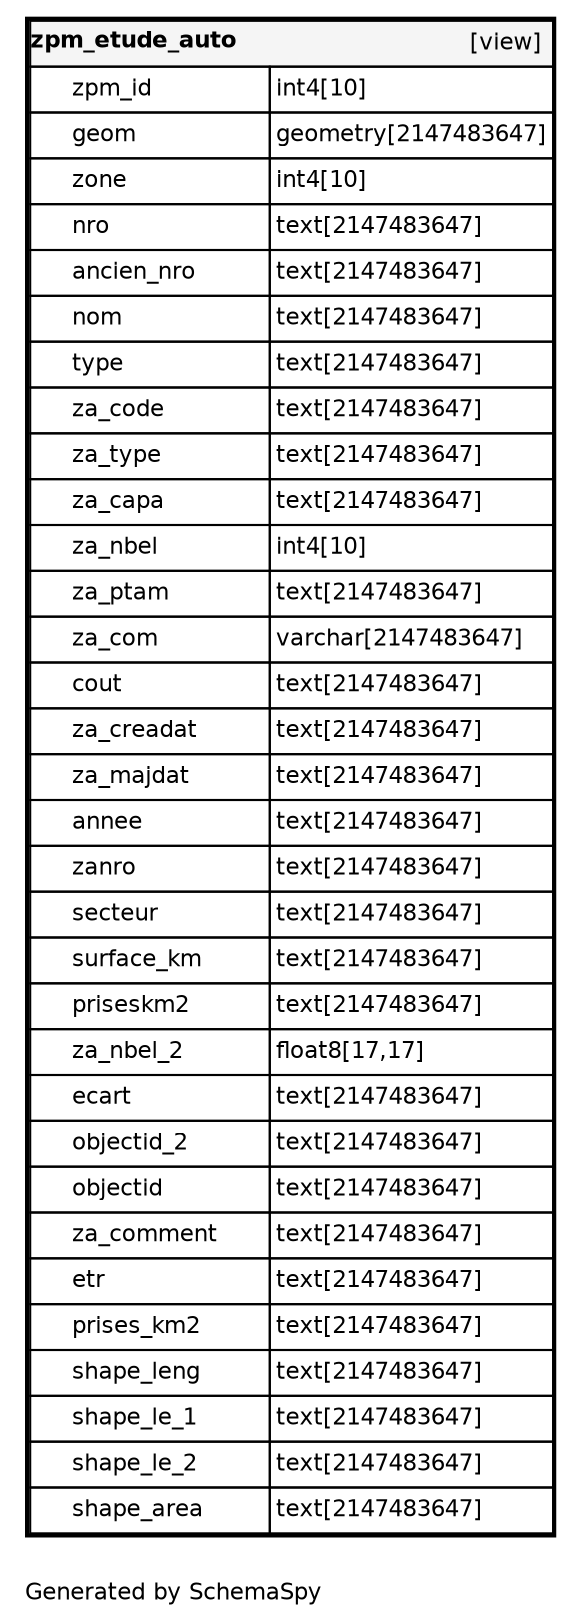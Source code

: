 digraph "oneDegreeRelationshipsDiagram" {
  graph [    rankdir="RL"    bgcolor="#ffffff"    label="\nGenerated by SchemaSpy"    labeljust="l"    nodesep="0.18"    ranksep="0.46"    fontname="Helvetica"    fontsize="11"    ration="compress"  ];  node [    fontname="Helvetica"    fontsize="11"    shape="plaintext"  ];  edge [    arrowsize="0.8"  ];
  "zpm_etude_auto" [
   label=<
    <TABLE BORDER="2" CELLBORDER="1" CELLSPACING="0" BGCOLOR="#ffffff">
      <TR><TD COLSPAN="4"  BGCOLOR="#f5f5f5"><TABLE BORDER="0" CELLSPACING="0"><TR><TD ALIGN="LEFT" FIXEDSIZE="TRUE" WIDTH="94" HEIGHT="16"><B>zpm_etude_auto</B></TD><TD ALIGN="RIGHT">[view]</TD></TR></TABLE></TD></TR>
      <TR><TD PORT="zpm_id" COLSPAN="2" ALIGN="LEFT"><TABLE BORDER="0" CELLSPACING="0" ALIGN="LEFT"><TR ALIGN="LEFT"><TD ALIGN="LEFT" FIXEDSIZE="TRUE" WIDTH="15" HEIGHT="16"></TD><TD ALIGN="LEFT" FIXEDSIZE="TRUE" WIDTH="94" HEIGHT="16">zpm_id</TD></TR></TABLE></TD><TD PORT="zpm_id.type" ALIGN="LEFT">int4[10]</TD></TR>
      <TR><TD PORT="geom" COLSPAN="2" ALIGN="LEFT"><TABLE BORDER="0" CELLSPACING="0" ALIGN="LEFT"><TR ALIGN="LEFT"><TD ALIGN="LEFT" FIXEDSIZE="TRUE" WIDTH="15" HEIGHT="16"></TD><TD ALIGN="LEFT" FIXEDSIZE="TRUE" WIDTH="94" HEIGHT="16">geom</TD></TR></TABLE></TD><TD PORT="geom.type" ALIGN="LEFT">geometry[2147483647]</TD></TR>
      <TR><TD PORT="zone" COLSPAN="2" ALIGN="LEFT"><TABLE BORDER="0" CELLSPACING="0" ALIGN="LEFT"><TR ALIGN="LEFT"><TD ALIGN="LEFT" FIXEDSIZE="TRUE" WIDTH="15" HEIGHT="16"></TD><TD ALIGN="LEFT" FIXEDSIZE="TRUE" WIDTH="94" HEIGHT="16">zone</TD></TR></TABLE></TD><TD PORT="zone.type" ALIGN="LEFT">int4[10]</TD></TR>
      <TR><TD PORT="nro" COLSPAN="2" ALIGN="LEFT"><TABLE BORDER="0" CELLSPACING="0" ALIGN="LEFT"><TR ALIGN="LEFT"><TD ALIGN="LEFT" FIXEDSIZE="TRUE" WIDTH="15" HEIGHT="16"></TD><TD ALIGN="LEFT" FIXEDSIZE="TRUE" WIDTH="94" HEIGHT="16">nro</TD></TR></TABLE></TD><TD PORT="nro.type" ALIGN="LEFT">text[2147483647]</TD></TR>
      <TR><TD PORT="ancien_nro" COLSPAN="2" ALIGN="LEFT"><TABLE BORDER="0" CELLSPACING="0" ALIGN="LEFT"><TR ALIGN="LEFT"><TD ALIGN="LEFT" FIXEDSIZE="TRUE" WIDTH="15" HEIGHT="16"></TD><TD ALIGN="LEFT" FIXEDSIZE="TRUE" WIDTH="94" HEIGHT="16">ancien_nro</TD></TR></TABLE></TD><TD PORT="ancien_nro.type" ALIGN="LEFT">text[2147483647]</TD></TR>
      <TR><TD PORT="nom" COLSPAN="2" ALIGN="LEFT"><TABLE BORDER="0" CELLSPACING="0" ALIGN="LEFT"><TR ALIGN="LEFT"><TD ALIGN="LEFT" FIXEDSIZE="TRUE" WIDTH="15" HEIGHT="16"></TD><TD ALIGN="LEFT" FIXEDSIZE="TRUE" WIDTH="94" HEIGHT="16">nom</TD></TR></TABLE></TD><TD PORT="nom.type" ALIGN="LEFT">text[2147483647]</TD></TR>
      <TR><TD PORT="type" COLSPAN="2" ALIGN="LEFT"><TABLE BORDER="0" CELLSPACING="0" ALIGN="LEFT"><TR ALIGN="LEFT"><TD ALIGN="LEFT" FIXEDSIZE="TRUE" WIDTH="15" HEIGHT="16"></TD><TD ALIGN="LEFT" FIXEDSIZE="TRUE" WIDTH="94" HEIGHT="16">type</TD></TR></TABLE></TD><TD PORT="type.type" ALIGN="LEFT">text[2147483647]</TD></TR>
      <TR><TD PORT="za_code" COLSPAN="2" ALIGN="LEFT"><TABLE BORDER="0" CELLSPACING="0" ALIGN="LEFT"><TR ALIGN="LEFT"><TD ALIGN="LEFT" FIXEDSIZE="TRUE" WIDTH="15" HEIGHT="16"></TD><TD ALIGN="LEFT" FIXEDSIZE="TRUE" WIDTH="94" HEIGHT="16">za_code</TD></TR></TABLE></TD><TD PORT="za_code.type" ALIGN="LEFT">text[2147483647]</TD></TR>
      <TR><TD PORT="za_type" COLSPAN="2" ALIGN="LEFT"><TABLE BORDER="0" CELLSPACING="0" ALIGN="LEFT"><TR ALIGN="LEFT"><TD ALIGN="LEFT" FIXEDSIZE="TRUE" WIDTH="15" HEIGHT="16"></TD><TD ALIGN="LEFT" FIXEDSIZE="TRUE" WIDTH="94" HEIGHT="16">za_type</TD></TR></TABLE></TD><TD PORT="za_type.type" ALIGN="LEFT">text[2147483647]</TD></TR>
      <TR><TD PORT="za_capa" COLSPAN="2" ALIGN="LEFT"><TABLE BORDER="0" CELLSPACING="0" ALIGN="LEFT"><TR ALIGN="LEFT"><TD ALIGN="LEFT" FIXEDSIZE="TRUE" WIDTH="15" HEIGHT="16"></TD><TD ALIGN="LEFT" FIXEDSIZE="TRUE" WIDTH="94" HEIGHT="16">za_capa</TD></TR></TABLE></TD><TD PORT="za_capa.type" ALIGN="LEFT">text[2147483647]</TD></TR>
      <TR><TD PORT="za_nbel" COLSPAN="2" ALIGN="LEFT"><TABLE BORDER="0" CELLSPACING="0" ALIGN="LEFT"><TR ALIGN="LEFT"><TD ALIGN="LEFT" FIXEDSIZE="TRUE" WIDTH="15" HEIGHT="16"></TD><TD ALIGN="LEFT" FIXEDSIZE="TRUE" WIDTH="94" HEIGHT="16">za_nbel</TD></TR></TABLE></TD><TD PORT="za_nbel.type" ALIGN="LEFT">int4[10]</TD></TR>
      <TR><TD PORT="za_ptam" COLSPAN="2" ALIGN="LEFT"><TABLE BORDER="0" CELLSPACING="0" ALIGN="LEFT"><TR ALIGN="LEFT"><TD ALIGN="LEFT" FIXEDSIZE="TRUE" WIDTH="15" HEIGHT="16"></TD><TD ALIGN="LEFT" FIXEDSIZE="TRUE" WIDTH="94" HEIGHT="16">za_ptam</TD></TR></TABLE></TD><TD PORT="za_ptam.type" ALIGN="LEFT">text[2147483647]</TD></TR>
      <TR><TD PORT="za_com" COLSPAN="2" ALIGN="LEFT"><TABLE BORDER="0" CELLSPACING="0" ALIGN="LEFT"><TR ALIGN="LEFT"><TD ALIGN="LEFT" FIXEDSIZE="TRUE" WIDTH="15" HEIGHT="16"></TD><TD ALIGN="LEFT" FIXEDSIZE="TRUE" WIDTH="94" HEIGHT="16">za_com</TD></TR></TABLE></TD><TD PORT="za_com.type" ALIGN="LEFT">varchar[2147483647]</TD></TR>
      <TR><TD PORT="cout" COLSPAN="2" ALIGN="LEFT"><TABLE BORDER="0" CELLSPACING="0" ALIGN="LEFT"><TR ALIGN="LEFT"><TD ALIGN="LEFT" FIXEDSIZE="TRUE" WIDTH="15" HEIGHT="16"></TD><TD ALIGN="LEFT" FIXEDSIZE="TRUE" WIDTH="94" HEIGHT="16">cout</TD></TR></TABLE></TD><TD PORT="cout.type" ALIGN="LEFT">text[2147483647]</TD></TR>
      <TR><TD PORT="za_creadat" COLSPAN="2" ALIGN="LEFT"><TABLE BORDER="0" CELLSPACING="0" ALIGN="LEFT"><TR ALIGN="LEFT"><TD ALIGN="LEFT" FIXEDSIZE="TRUE" WIDTH="15" HEIGHT="16"></TD><TD ALIGN="LEFT" FIXEDSIZE="TRUE" WIDTH="94" HEIGHT="16">za_creadat</TD></TR></TABLE></TD><TD PORT="za_creadat.type" ALIGN="LEFT">text[2147483647]</TD></TR>
      <TR><TD PORT="za_majdat" COLSPAN="2" ALIGN="LEFT"><TABLE BORDER="0" CELLSPACING="0" ALIGN="LEFT"><TR ALIGN="LEFT"><TD ALIGN="LEFT" FIXEDSIZE="TRUE" WIDTH="15" HEIGHT="16"></TD><TD ALIGN="LEFT" FIXEDSIZE="TRUE" WIDTH="94" HEIGHT="16">za_majdat</TD></TR></TABLE></TD><TD PORT="za_majdat.type" ALIGN="LEFT">text[2147483647]</TD></TR>
      <TR><TD PORT="annee" COLSPAN="2" ALIGN="LEFT"><TABLE BORDER="0" CELLSPACING="0" ALIGN="LEFT"><TR ALIGN="LEFT"><TD ALIGN="LEFT" FIXEDSIZE="TRUE" WIDTH="15" HEIGHT="16"></TD><TD ALIGN="LEFT" FIXEDSIZE="TRUE" WIDTH="94" HEIGHT="16">annee</TD></TR></TABLE></TD><TD PORT="annee.type" ALIGN="LEFT">text[2147483647]</TD></TR>
      <TR><TD PORT="zanro" COLSPAN="2" ALIGN="LEFT"><TABLE BORDER="0" CELLSPACING="0" ALIGN="LEFT"><TR ALIGN="LEFT"><TD ALIGN="LEFT" FIXEDSIZE="TRUE" WIDTH="15" HEIGHT="16"></TD><TD ALIGN="LEFT" FIXEDSIZE="TRUE" WIDTH="94" HEIGHT="16">zanro</TD></TR></TABLE></TD><TD PORT="zanro.type" ALIGN="LEFT">text[2147483647]</TD></TR>
      <TR><TD PORT="secteur" COLSPAN="2" ALIGN="LEFT"><TABLE BORDER="0" CELLSPACING="0" ALIGN="LEFT"><TR ALIGN="LEFT"><TD ALIGN="LEFT" FIXEDSIZE="TRUE" WIDTH="15" HEIGHT="16"></TD><TD ALIGN="LEFT" FIXEDSIZE="TRUE" WIDTH="94" HEIGHT="16">secteur</TD></TR></TABLE></TD><TD PORT="secteur.type" ALIGN="LEFT">text[2147483647]</TD></TR>
      <TR><TD PORT="surface_km" COLSPAN="2" ALIGN="LEFT"><TABLE BORDER="0" CELLSPACING="0" ALIGN="LEFT"><TR ALIGN="LEFT"><TD ALIGN="LEFT" FIXEDSIZE="TRUE" WIDTH="15" HEIGHT="16"></TD><TD ALIGN="LEFT" FIXEDSIZE="TRUE" WIDTH="94" HEIGHT="16">surface_km</TD></TR></TABLE></TD><TD PORT="surface_km.type" ALIGN="LEFT">text[2147483647]</TD></TR>
      <TR><TD PORT="priseskm2" COLSPAN="2" ALIGN="LEFT"><TABLE BORDER="0" CELLSPACING="0" ALIGN="LEFT"><TR ALIGN="LEFT"><TD ALIGN="LEFT" FIXEDSIZE="TRUE" WIDTH="15" HEIGHT="16"></TD><TD ALIGN="LEFT" FIXEDSIZE="TRUE" WIDTH="94" HEIGHT="16">priseskm2</TD></TR></TABLE></TD><TD PORT="priseskm2.type" ALIGN="LEFT">text[2147483647]</TD></TR>
      <TR><TD PORT="za_nbel_2" COLSPAN="2" ALIGN="LEFT"><TABLE BORDER="0" CELLSPACING="0" ALIGN="LEFT"><TR ALIGN="LEFT"><TD ALIGN="LEFT" FIXEDSIZE="TRUE" WIDTH="15" HEIGHT="16"></TD><TD ALIGN="LEFT" FIXEDSIZE="TRUE" WIDTH="94" HEIGHT="16">za_nbel_2</TD></TR></TABLE></TD><TD PORT="za_nbel_2.type" ALIGN="LEFT">float8[17,17]</TD></TR>
      <TR><TD PORT="ecart" COLSPAN="2" ALIGN="LEFT"><TABLE BORDER="0" CELLSPACING="0" ALIGN="LEFT"><TR ALIGN="LEFT"><TD ALIGN="LEFT" FIXEDSIZE="TRUE" WIDTH="15" HEIGHT="16"></TD><TD ALIGN="LEFT" FIXEDSIZE="TRUE" WIDTH="94" HEIGHT="16">ecart</TD></TR></TABLE></TD><TD PORT="ecart.type" ALIGN="LEFT">text[2147483647]</TD></TR>
      <TR><TD PORT="objectid_2" COLSPAN="2" ALIGN="LEFT"><TABLE BORDER="0" CELLSPACING="0" ALIGN="LEFT"><TR ALIGN="LEFT"><TD ALIGN="LEFT" FIXEDSIZE="TRUE" WIDTH="15" HEIGHT="16"></TD><TD ALIGN="LEFT" FIXEDSIZE="TRUE" WIDTH="94" HEIGHT="16">objectid_2</TD></TR></TABLE></TD><TD PORT="objectid_2.type" ALIGN="LEFT">text[2147483647]</TD></TR>
      <TR><TD PORT="objectid" COLSPAN="2" ALIGN="LEFT"><TABLE BORDER="0" CELLSPACING="0" ALIGN="LEFT"><TR ALIGN="LEFT"><TD ALIGN="LEFT" FIXEDSIZE="TRUE" WIDTH="15" HEIGHT="16"></TD><TD ALIGN="LEFT" FIXEDSIZE="TRUE" WIDTH="94" HEIGHT="16">objectid</TD></TR></TABLE></TD><TD PORT="objectid.type" ALIGN="LEFT">text[2147483647]</TD></TR>
      <TR><TD PORT="za_comment" COLSPAN="2" ALIGN="LEFT"><TABLE BORDER="0" CELLSPACING="0" ALIGN="LEFT"><TR ALIGN="LEFT"><TD ALIGN="LEFT" FIXEDSIZE="TRUE" WIDTH="15" HEIGHT="16"></TD><TD ALIGN="LEFT" FIXEDSIZE="TRUE" WIDTH="94" HEIGHT="16">za_comment</TD></TR></TABLE></TD><TD PORT="za_comment.type" ALIGN="LEFT">text[2147483647]</TD></TR>
      <TR><TD PORT="etr" COLSPAN="2" ALIGN="LEFT"><TABLE BORDER="0" CELLSPACING="0" ALIGN="LEFT"><TR ALIGN="LEFT"><TD ALIGN="LEFT" FIXEDSIZE="TRUE" WIDTH="15" HEIGHT="16"></TD><TD ALIGN="LEFT" FIXEDSIZE="TRUE" WIDTH="94" HEIGHT="16">etr</TD></TR></TABLE></TD><TD PORT="etr.type" ALIGN="LEFT">text[2147483647]</TD></TR>
      <TR><TD PORT="prises_km2" COLSPAN="2" ALIGN="LEFT"><TABLE BORDER="0" CELLSPACING="0" ALIGN="LEFT"><TR ALIGN="LEFT"><TD ALIGN="LEFT" FIXEDSIZE="TRUE" WIDTH="15" HEIGHT="16"></TD><TD ALIGN="LEFT" FIXEDSIZE="TRUE" WIDTH="94" HEIGHT="16">prises_km2</TD></TR></TABLE></TD><TD PORT="prises_km2.type" ALIGN="LEFT">text[2147483647]</TD></TR>
      <TR><TD PORT="shape_leng" COLSPAN="2" ALIGN="LEFT"><TABLE BORDER="0" CELLSPACING="0" ALIGN="LEFT"><TR ALIGN="LEFT"><TD ALIGN="LEFT" FIXEDSIZE="TRUE" WIDTH="15" HEIGHT="16"></TD><TD ALIGN="LEFT" FIXEDSIZE="TRUE" WIDTH="94" HEIGHT="16">shape_leng</TD></TR></TABLE></TD><TD PORT="shape_leng.type" ALIGN="LEFT">text[2147483647]</TD></TR>
      <TR><TD PORT="shape_le_1" COLSPAN="2" ALIGN="LEFT"><TABLE BORDER="0" CELLSPACING="0" ALIGN="LEFT"><TR ALIGN="LEFT"><TD ALIGN="LEFT" FIXEDSIZE="TRUE" WIDTH="15" HEIGHT="16"></TD><TD ALIGN="LEFT" FIXEDSIZE="TRUE" WIDTH="94" HEIGHT="16">shape_le_1</TD></TR></TABLE></TD><TD PORT="shape_le_1.type" ALIGN="LEFT">text[2147483647]</TD></TR>
      <TR><TD PORT="shape_le_2" COLSPAN="2" ALIGN="LEFT"><TABLE BORDER="0" CELLSPACING="0" ALIGN="LEFT"><TR ALIGN="LEFT"><TD ALIGN="LEFT" FIXEDSIZE="TRUE" WIDTH="15" HEIGHT="16"></TD><TD ALIGN="LEFT" FIXEDSIZE="TRUE" WIDTH="94" HEIGHT="16">shape_le_2</TD></TR></TABLE></TD><TD PORT="shape_le_2.type" ALIGN="LEFT">text[2147483647]</TD></TR>
      <TR><TD PORT="shape_area" COLSPAN="2" ALIGN="LEFT"><TABLE BORDER="0" CELLSPACING="0" ALIGN="LEFT"><TR ALIGN="LEFT"><TD ALIGN="LEFT" FIXEDSIZE="TRUE" WIDTH="15" HEIGHT="16"></TD><TD ALIGN="LEFT" FIXEDSIZE="TRUE" WIDTH="94" HEIGHT="16">shape_area</TD></TR></TABLE></TD><TD PORT="shape_area.type" ALIGN="LEFT">text[2147483647]</TD></TR>
    </TABLE>>
    URL="zpm_etude_auto.html"
    target="_top"
    tooltip="zpm_etude_auto"
  ];
}

